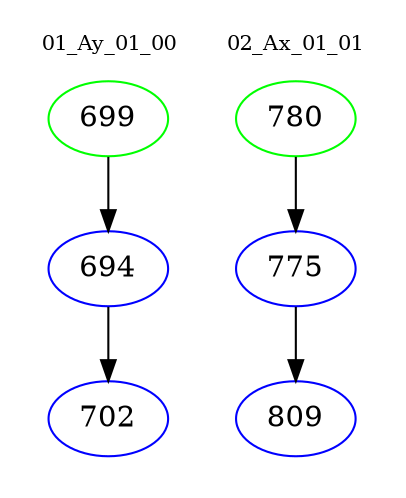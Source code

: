 digraph{
subgraph cluster_0 {
color = white
label = "01_Ay_01_00";
fontsize=10;
T0_699 [label="699", color="green"]
T0_699 -> T0_694 [color="black"]
T0_694 [label="694", color="blue"]
T0_694 -> T0_702 [color="black"]
T0_702 [label="702", color="blue"]
}
subgraph cluster_1 {
color = white
label = "02_Ax_01_01";
fontsize=10;
T1_780 [label="780", color="green"]
T1_780 -> T1_775 [color="black"]
T1_775 [label="775", color="blue"]
T1_775 -> T1_809 [color="black"]
T1_809 [label="809", color="blue"]
}
}
